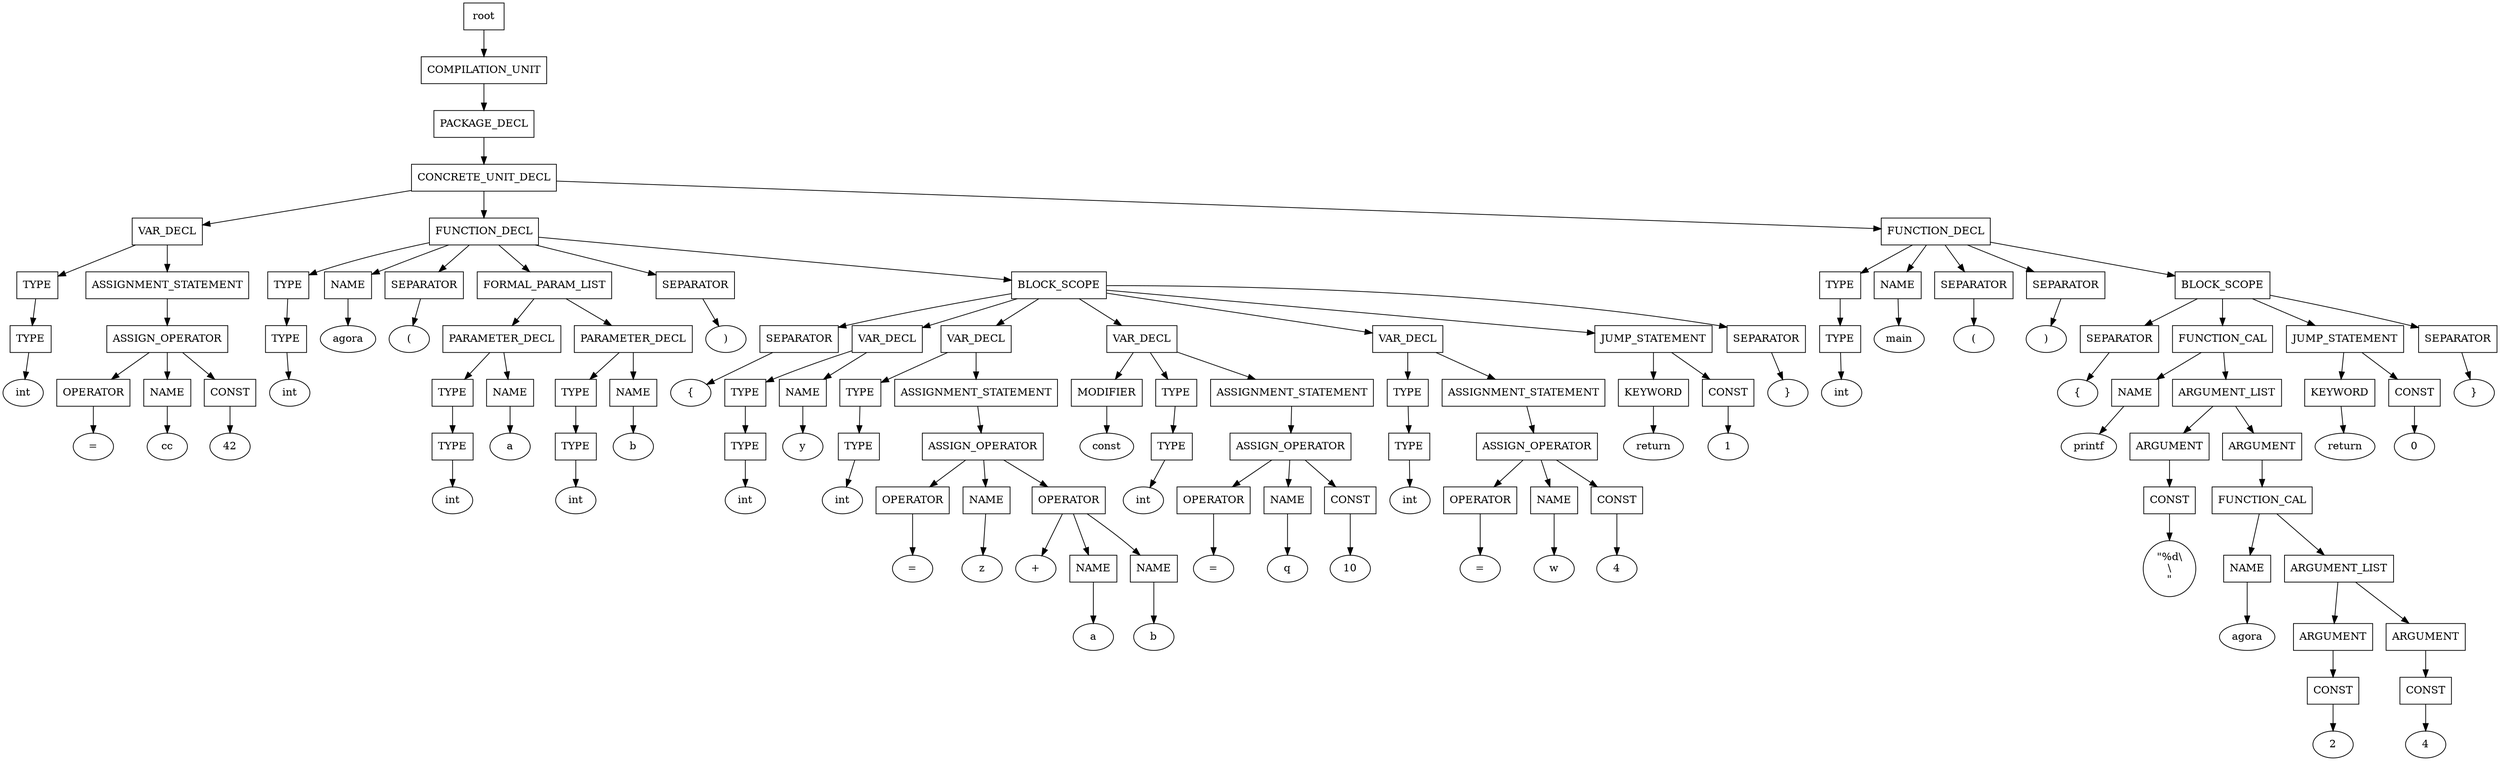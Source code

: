 digraph G {
	splines="TRUE";
	n_0 [label="root", shape="rectangle"]
	n_0 -> n_1
	n_1 [label="COMPILATION_UNIT", shape="rectangle"]
	n_1 -> n_2
	n_2 [label="PACKAGE_DECL", shape="rectangle"]
	n_2 -> n_3
	n_3 [label="CONCRETE_UNIT_DECL", shape="rectangle"]
	n_3 -> n_4
	n_4 [label="VAR_DECL", shape="rectangle"]
	n_4 -> n_7
	n_7 [label="TYPE", shape="rectangle"]
	n_7 -> n_20
	n_20 [label="TYPE", shape="rectangle"]
	n_20 -> n_43
	n_43 [label="int", shape="ellipse"]
	n_4 -> n_8
	n_8 [label="ASSIGNMENT_STATEMENT", shape="rectangle"]
	n_8 -> n_21
	n_21 [label="ASSIGN_OPERATOR", shape="rectangle"]
	n_21 -> n_44
	n_44 [label="OPERATOR", shape="rectangle"]
	n_44 -> n_72
	n_72 [label="=", shape="ellipse"]
	n_21 -> n_45
	n_45 [label="NAME", shape="rectangle"]
	n_45 -> n_73
	n_73 [label="cc", shape="ellipse"]
	n_21 -> n_46
	n_46 [label="CONST", shape="rectangle"]
	n_46 -> n_74
	n_74 [label="42", shape="ellipse"]
	n_3 -> n_5
	n_5 [label="FUNCTION_DECL", shape="rectangle"]
	n_5 -> n_9
	n_9 [label="TYPE", shape="rectangle"]
	n_9 -> n_22
	n_22 [label="TYPE", shape="rectangle"]
	n_22 -> n_47
	n_47 [label="int", shape="ellipse"]
	n_5 -> n_10
	n_10 [label="NAME", shape="rectangle"]
	n_10 -> n_23
	n_23 [label="agora", shape="ellipse"]
	n_5 -> n_11
	n_11 [label="SEPARATOR", shape="rectangle"]
	n_11 -> n_24
	n_24 [label="(", shape="ellipse"]
	n_5 -> n_12
	n_12 [label="FORMAL_PARAM_LIST", shape="rectangle"]
	n_12 -> n_25
	n_25 [label="PARAMETER_DECL", shape="rectangle"]
	n_25 -> n_48
	n_48 [label="TYPE", shape="rectangle"]
	n_48 -> n_75
	n_75 [label="TYPE", shape="rectangle"]
	n_75 -> n_95
	n_95 [label="int", shape="ellipse"]
	n_25 -> n_49
	n_49 [label="NAME", shape="rectangle"]
	n_49 -> n_76
	n_76 [label="a", shape="ellipse"]
	n_12 -> n_26
	n_26 [label="PARAMETER_DECL", shape="rectangle"]
	n_26 -> n_50
	n_50 [label="TYPE", shape="rectangle"]
	n_50 -> n_77
	n_77 [label="TYPE", shape="rectangle"]
	n_77 -> n_96
	n_96 [label="int", shape="ellipse"]
	n_26 -> n_51
	n_51 [label="NAME", shape="rectangle"]
	n_51 -> n_78
	n_78 [label="b", shape="ellipse"]
	n_5 -> n_13
	n_13 [label="SEPARATOR", shape="rectangle"]
	n_13 -> n_27
	n_27 [label=")", shape="ellipse"]
	n_5 -> n_14
	n_14 [label="BLOCK_SCOPE", shape="rectangle"]
	n_14 -> n_28
	n_28 [label="SEPARATOR", shape="rectangle"]
	n_28 -> n_52
	n_52 [label="{", shape="ellipse"]
	n_14 -> n_29
	n_29 [label="VAR_DECL", shape="rectangle"]
	n_29 -> n_53
	n_53 [label="TYPE", shape="rectangle"]
	n_53 -> n_79
	n_79 [label="TYPE", shape="rectangle"]
	n_79 -> n_97
	n_97 [label="int", shape="ellipse"]
	n_29 -> n_54
	n_54 [label="NAME", shape="rectangle"]
	n_54 -> n_80
	n_80 [label="y", shape="ellipse"]
	n_14 -> n_30
	n_30 [label="VAR_DECL", shape="rectangle"]
	n_30 -> n_55
	n_55 [label="TYPE", shape="rectangle"]
	n_55 -> n_81
	n_81 [label="TYPE", shape="rectangle"]
	n_81 -> n_98
	n_98 [label="int", shape="ellipse"]
	n_30 -> n_56
	n_56 [label="ASSIGNMENT_STATEMENT", shape="rectangle"]
	n_56 -> n_82
	n_82 [label="ASSIGN_OPERATOR", shape="rectangle"]
	n_82 -> n_99
	n_99 [label="OPERATOR", shape="rectangle"]
	n_99 -> n_112
	n_112 [label="=", shape="ellipse"]
	n_82 -> n_100
	n_100 [label="NAME", shape="rectangle"]
	n_100 -> n_113
	n_113 [label="z", shape="ellipse"]
	n_82 -> n_101
	n_101 [label="OPERATOR", shape="rectangle"]
	n_101 -> n_114
	n_114 [label="+", shape="ellipse"]
	n_101 -> n_115
	n_115 [label="NAME", shape="rectangle"]
	n_115 -> n_126
	n_126 [label="a", shape="ellipse"]
	n_101 -> n_116
	n_116 [label="NAME", shape="rectangle"]
	n_116 -> n_127
	n_127 [label="b", shape="ellipse"]
	n_14 -> n_31
	n_31 [label="VAR_DECL", shape="rectangle"]
	n_31 -> n_57
	n_57 [label="MODIFIER", shape="rectangle"]
	n_57 -> n_83
	n_83 [label="const", shape="ellipse"]
	n_31 -> n_58
	n_58 [label="TYPE", shape="rectangle"]
	n_58 -> n_84
	n_84 [label="TYPE", shape="rectangle"]
	n_84 -> n_102
	n_102 [label="int", shape="ellipse"]
	n_31 -> n_59
	n_59 [label="ASSIGNMENT_STATEMENT", shape="rectangle"]
	n_59 -> n_85
	n_85 [label="ASSIGN_OPERATOR", shape="rectangle"]
	n_85 -> n_103
	n_103 [label="OPERATOR", shape="rectangle"]
	n_103 -> n_117
	n_117 [label="=", shape="ellipse"]
	n_85 -> n_104
	n_104 [label="NAME", shape="rectangle"]
	n_104 -> n_118
	n_118 [label="q", shape="ellipse"]
	n_85 -> n_105
	n_105 [label="CONST", shape="rectangle"]
	n_105 -> n_119
	n_119 [label="10", shape="ellipse"]
	n_14 -> n_32
	n_32 [label="VAR_DECL", shape="rectangle"]
	n_32 -> n_60
	n_60 [label="TYPE", shape="rectangle"]
	n_60 -> n_86
	n_86 [label="TYPE", shape="rectangle"]
	n_86 -> n_106
	n_106 [label="int", shape="ellipse"]
	n_32 -> n_61
	n_61 [label="ASSIGNMENT_STATEMENT", shape="rectangle"]
	n_61 -> n_87
	n_87 [label="ASSIGN_OPERATOR", shape="rectangle"]
	n_87 -> n_107
	n_107 [label="OPERATOR", shape="rectangle"]
	n_107 -> n_120
	n_120 [label="=", shape="ellipse"]
	n_87 -> n_108
	n_108 [label="NAME", shape="rectangle"]
	n_108 -> n_121
	n_121 [label="w", shape="ellipse"]
	n_87 -> n_109
	n_109 [label="CONST", shape="rectangle"]
	n_109 -> n_122
	n_122 [label="4", shape="ellipse"]
	n_14 -> n_33
	n_33 [label="JUMP_STATEMENT", shape="rectangle"]
	n_33 -> n_62
	n_62 [label="KEYWORD", shape="rectangle"]
	n_62 -> n_88
	n_88 [label="return", shape="ellipse"]
	n_33 -> n_63
	n_63 [label="CONST", shape="rectangle"]
	n_63 -> n_89
	n_89 [label="1", shape="ellipse"]
	n_14 -> n_34
	n_34 [label="SEPARATOR", shape="rectangle"]
	n_34 -> n_64
	n_64 [label="}", shape="ellipse"]
	n_3 -> n_6
	n_6 [label="FUNCTION_DECL", shape="rectangle"]
	n_6 -> n_15
	n_15 [label="TYPE", shape="rectangle"]
	n_15 -> n_35
	n_35 [label="TYPE", shape="rectangle"]
	n_35 -> n_65
	n_65 [label="int", shape="ellipse"]
	n_6 -> n_16
	n_16 [label="NAME", shape="rectangle"]
	n_16 -> n_36
	n_36 [label="main", shape="ellipse"]
	n_6 -> n_17
	n_17 [label="SEPARATOR", shape="rectangle"]
	n_17 -> n_37
	n_37 [label="(", shape="ellipse"]
	n_6 -> n_18
	n_18 [label="SEPARATOR", shape="rectangle"]
	n_18 -> n_38
	n_38 [label=")", shape="ellipse"]
	n_6 -> n_19
	n_19 [label="BLOCK_SCOPE", shape="rectangle"]
	n_19 -> n_39
	n_39 [label="SEPARATOR", shape="rectangle"]
	n_39 -> n_66
	n_66 [label="{", shape="ellipse"]
	n_19 -> n_40
	n_40 [label="FUNCTION_CAL", shape="rectangle"]
	n_40 -> n_67
	n_67 [label="NAME", shape="rectangle"]
	n_67 -> n_90
	n_90 [label="printf", shape="ellipse"]
	n_40 -> n_68
	n_68 [label="ARGUMENT_LIST", shape="rectangle"]
	n_68 -> n_91
	n_91 [label="ARGUMENT", shape="rectangle"]
	n_91 -> n_110
	n_110 [label="CONST", shape="rectangle"]
	n_110 -> n_123
	n_123 [label="\"%d\\\n\\\n\"", shape="ellipse"]
	n_68 -> n_92
	n_92 [label="ARGUMENT", shape="rectangle"]
	n_92 -> n_111
	n_111 [label="FUNCTION_CAL", shape="rectangle"]
	n_111 -> n_124
	n_124 [label="NAME", shape="rectangle"]
	n_124 -> n_128
	n_128 [label="agora", shape="ellipse"]
	n_111 -> n_125
	n_125 [label="ARGUMENT_LIST", shape="rectangle"]
	n_125 -> n_129
	n_129 [label="ARGUMENT", shape="rectangle"]
	n_129 -> n_131
	n_131 [label="CONST", shape="rectangle"]
	n_131 -> n_133
	n_133 [label="2", shape="ellipse"]
	n_125 -> n_130
	n_130 [label="ARGUMENT", shape="rectangle"]
	n_130 -> n_132
	n_132 [label="CONST", shape="rectangle"]
	n_132 -> n_134
	n_134 [label="4", shape="ellipse"]
	n_19 -> n_41
	n_41 [label="JUMP_STATEMENT", shape="rectangle"]
	n_41 -> n_69
	n_69 [label="KEYWORD", shape="rectangle"]
	n_69 -> n_93
	n_93 [label="return", shape="ellipse"]
	n_41 -> n_70
	n_70 [label="CONST", shape="rectangle"]
	n_70 -> n_94
	n_94 [label="0", shape="ellipse"]
	n_19 -> n_42
	n_42 [label="SEPARATOR", shape="rectangle"]
	n_42 -> n_71
	n_71 [label="}", shape="ellipse"]
}